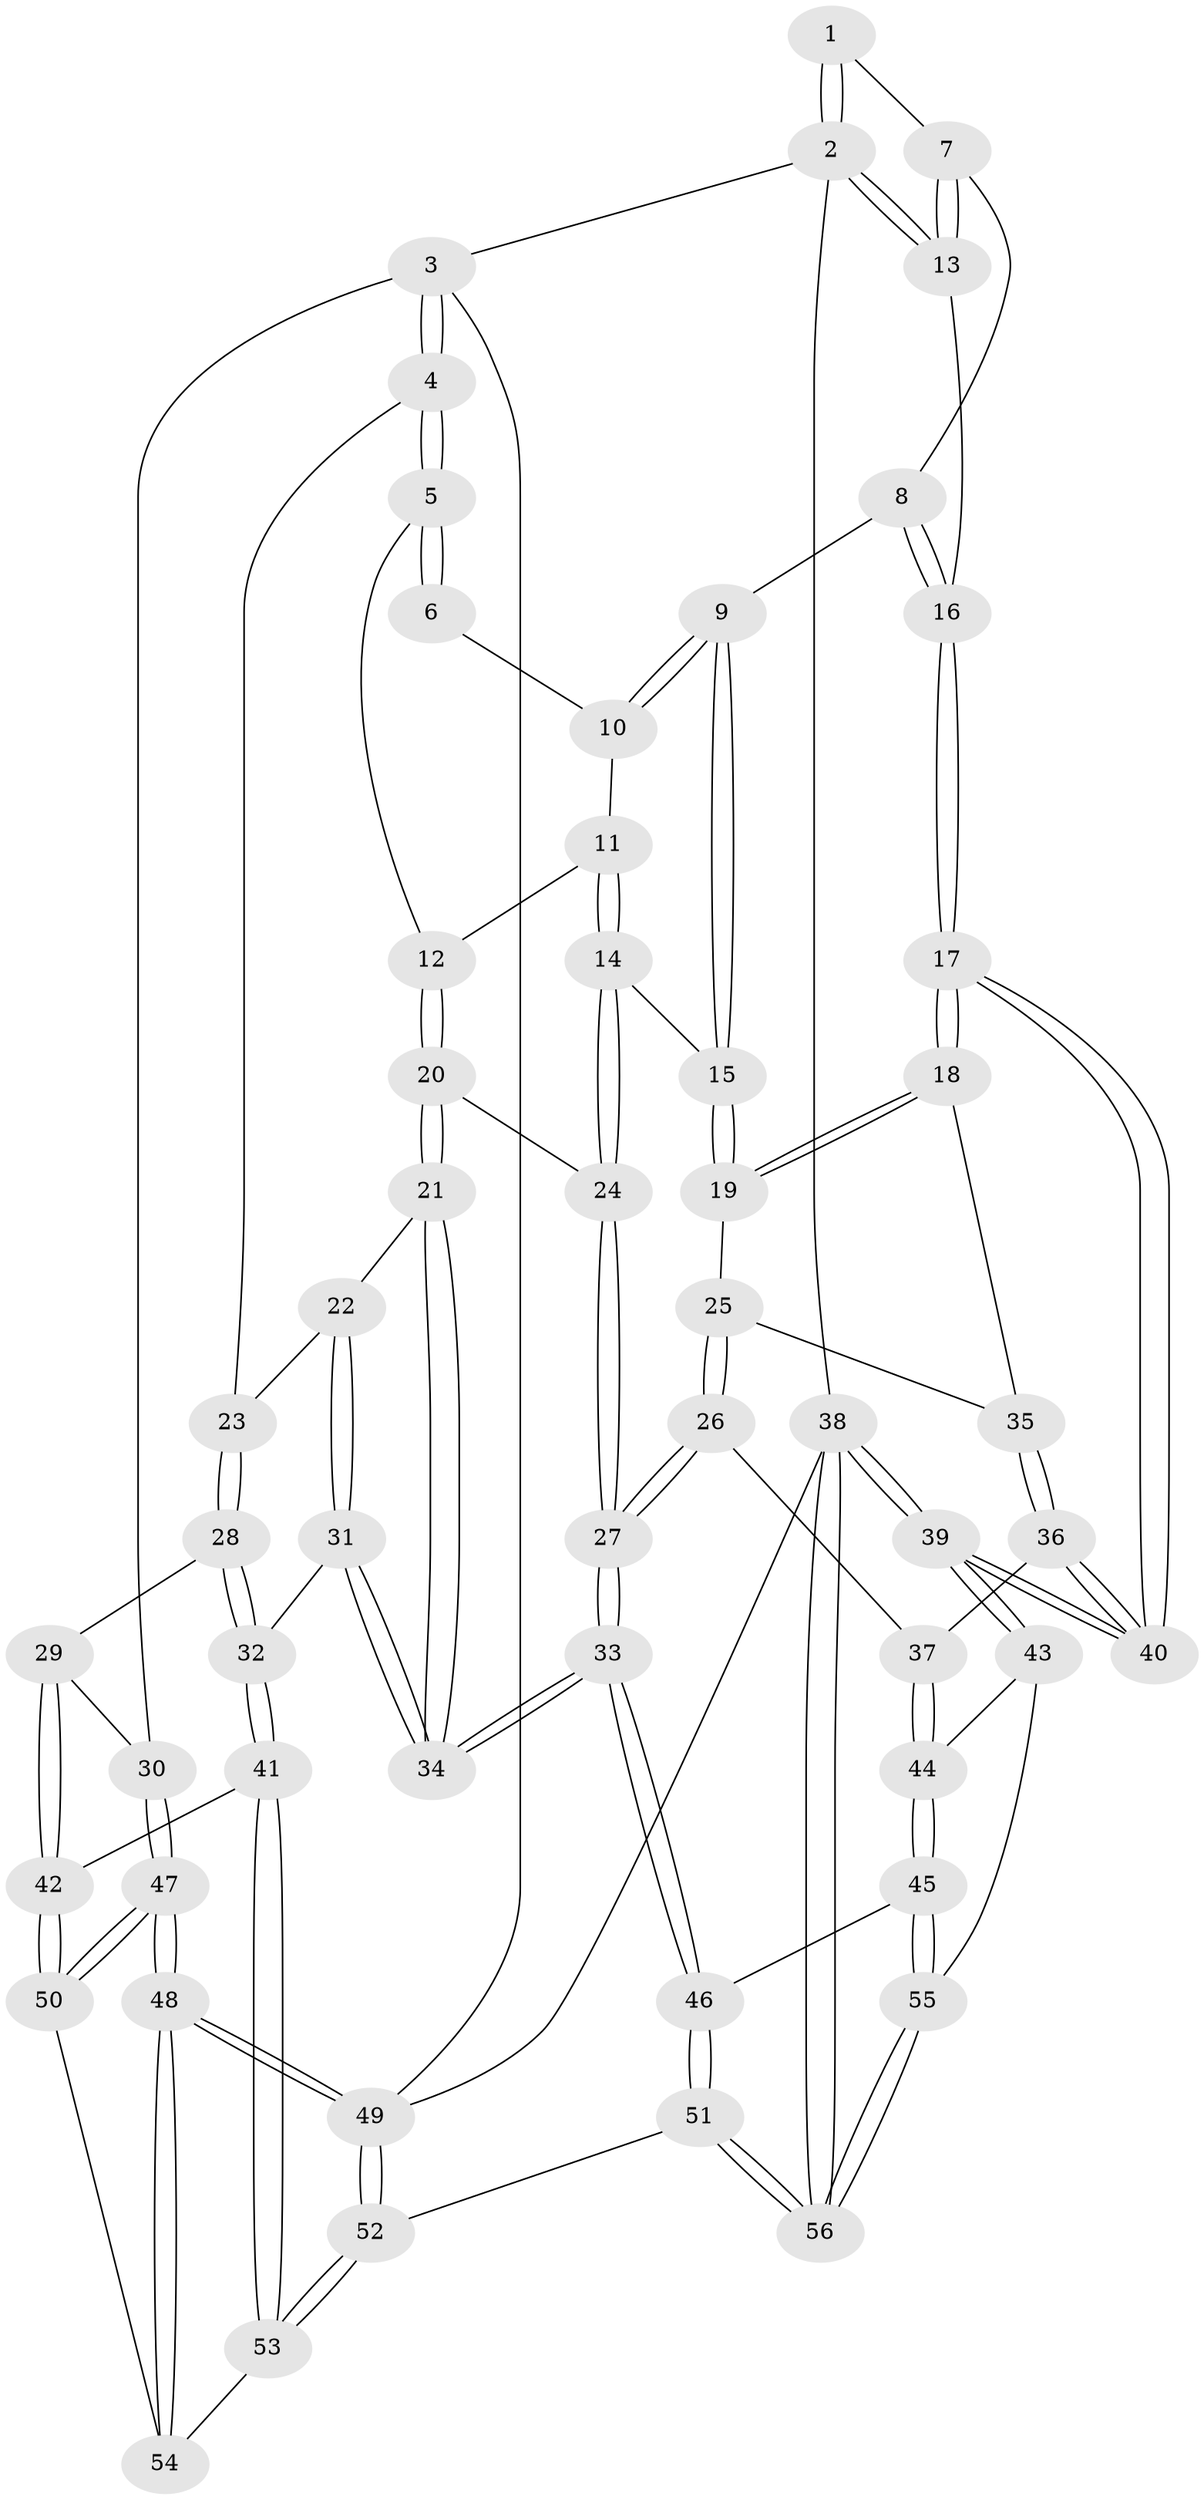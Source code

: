// coarse degree distribution, {3: 0.15625, 7: 0.03125, 6: 0.15625, 5: 0.25, 4: 0.40625}
// Generated by graph-tools (version 1.1) at 2025/24/03/03/25 07:24:32]
// undirected, 56 vertices, 137 edges
graph export_dot {
graph [start="1"]
  node [color=gray90,style=filled];
  1 [pos="+0.8231486240412877+0"];
  2 [pos="+1+0"];
  3 [pos="+0+0"];
  4 [pos="+0.23003000762605308+0"];
  5 [pos="+0.2770016259333556+0"];
  6 [pos="+0.47072146479031535+0"];
  7 [pos="+0.8320540859948378+0.07940447226476022"];
  8 [pos="+0.8062020715544127+0.13155604567208928"];
  9 [pos="+0.8018664857443419+0.13702952518236763"];
  10 [pos="+0.5488236368581165+0"];
  11 [pos="+0.682165406434015+0.16970701776930916"];
  12 [pos="+0.5036556423512579+0.18246275300845005"];
  13 [pos="+1+0.09691234021020331"];
  14 [pos="+0.7408317798127236+0.19983783793301602"];
  15 [pos="+0.779917342313391+0.18938986607464608"];
  16 [pos="+1+0.24477259182522756"];
  17 [pos="+1+0.30419932843154507"];
  18 [pos="+1+0.30880026407029143"];
  19 [pos="+0.8696967402669993+0.3029193994395645"];
  20 [pos="+0.5068959207450213+0.1960133372815216"];
  21 [pos="+0.4988287959251287+0.35280548552177665"];
  22 [pos="+0.3344931717059879+0.26704889046531133"];
  23 [pos="+0.26071386536729524+0.19091987602862137"];
  24 [pos="+0.6726209083388409+0.2822899462797476"];
  25 [pos="+0.8253947843677818+0.3811689696353664"];
  26 [pos="+0.7149431230847676+0.4958824107845943"];
  27 [pos="+0.5963529323863757+0.5226408183915067"];
  28 [pos="+0.18592687252265228+0.4602453593934527"];
  29 [pos="+0.11246920728990949+0.4570666918050036"];
  30 [pos="+0+0.44018693571338596"];
  31 [pos="+0.4124158974243136+0.5497201822774277"];
  32 [pos="+0.3194301787016204+0.5711617450961473"];
  33 [pos="+0.56887990315741+0.5399571104712835"];
  34 [pos="+0.5537328889188665+0.5349441902479158"];
  35 [pos="+0.9454585485058412+0.47403735723999546"];
  36 [pos="+0.8882247417184416+0.5610879171242857"];
  37 [pos="+0.886888752148235+0.5612482409386773"];
  38 [pos="+1+1"];
  39 [pos="+1+0.7730717824647606"];
  40 [pos="+1+0.7674026627277349"];
  41 [pos="+0.272731235610099+0.6763693762723498"];
  42 [pos="+0.09262625267999512+0.6602674653337417"];
  43 [pos="+0.8721904132148922+0.7683261292627257"];
  44 [pos="+0.8352785174098295+0.7546908120520405"];
  45 [pos="+0.683857710513764+0.7640071409971327"];
  46 [pos="+0.6392321826037664+0.7558863266751192"];
  47 [pos="+0+0.6858241094644669"];
  48 [pos="+0+1"];
  49 [pos="+0+1"];
  50 [pos="+0+0.6869472891126793"];
  51 [pos="+0.48677625483778275+1"];
  52 [pos="+0.4327949331768014+1"];
  53 [pos="+0.2608535909489694+0.7364168665436351"];
  54 [pos="+0.21219082828665964+0.7589980242153135"];
  55 [pos="+0.8663352391189683+0.9844455249983118"];
  56 [pos="+0.9705157664674428+1"];
  1 -- 2;
  1 -- 2;
  1 -- 7;
  2 -- 3;
  2 -- 13;
  2 -- 13;
  2 -- 38;
  3 -- 4;
  3 -- 4;
  3 -- 30;
  3 -- 49;
  4 -- 5;
  4 -- 5;
  4 -- 23;
  5 -- 6;
  5 -- 6;
  5 -- 12;
  6 -- 10;
  7 -- 8;
  7 -- 13;
  7 -- 13;
  8 -- 9;
  8 -- 16;
  8 -- 16;
  9 -- 10;
  9 -- 10;
  9 -- 15;
  9 -- 15;
  10 -- 11;
  11 -- 12;
  11 -- 14;
  11 -- 14;
  12 -- 20;
  12 -- 20;
  13 -- 16;
  14 -- 15;
  14 -- 24;
  14 -- 24;
  15 -- 19;
  15 -- 19;
  16 -- 17;
  16 -- 17;
  17 -- 18;
  17 -- 18;
  17 -- 40;
  17 -- 40;
  18 -- 19;
  18 -- 19;
  18 -- 35;
  19 -- 25;
  20 -- 21;
  20 -- 21;
  20 -- 24;
  21 -- 22;
  21 -- 34;
  21 -- 34;
  22 -- 23;
  22 -- 31;
  22 -- 31;
  23 -- 28;
  23 -- 28;
  24 -- 27;
  24 -- 27;
  25 -- 26;
  25 -- 26;
  25 -- 35;
  26 -- 27;
  26 -- 27;
  26 -- 37;
  27 -- 33;
  27 -- 33;
  28 -- 29;
  28 -- 32;
  28 -- 32;
  29 -- 30;
  29 -- 42;
  29 -- 42;
  30 -- 47;
  30 -- 47;
  31 -- 32;
  31 -- 34;
  31 -- 34;
  32 -- 41;
  32 -- 41;
  33 -- 34;
  33 -- 34;
  33 -- 46;
  33 -- 46;
  35 -- 36;
  35 -- 36;
  36 -- 37;
  36 -- 40;
  36 -- 40;
  37 -- 44;
  37 -- 44;
  38 -- 39;
  38 -- 39;
  38 -- 56;
  38 -- 56;
  38 -- 49;
  39 -- 40;
  39 -- 40;
  39 -- 43;
  39 -- 43;
  41 -- 42;
  41 -- 53;
  41 -- 53;
  42 -- 50;
  42 -- 50;
  43 -- 44;
  43 -- 55;
  44 -- 45;
  44 -- 45;
  45 -- 46;
  45 -- 55;
  45 -- 55;
  46 -- 51;
  46 -- 51;
  47 -- 48;
  47 -- 48;
  47 -- 50;
  47 -- 50;
  48 -- 49;
  48 -- 49;
  48 -- 54;
  48 -- 54;
  49 -- 52;
  49 -- 52;
  50 -- 54;
  51 -- 52;
  51 -- 56;
  51 -- 56;
  52 -- 53;
  52 -- 53;
  53 -- 54;
  55 -- 56;
  55 -- 56;
}
